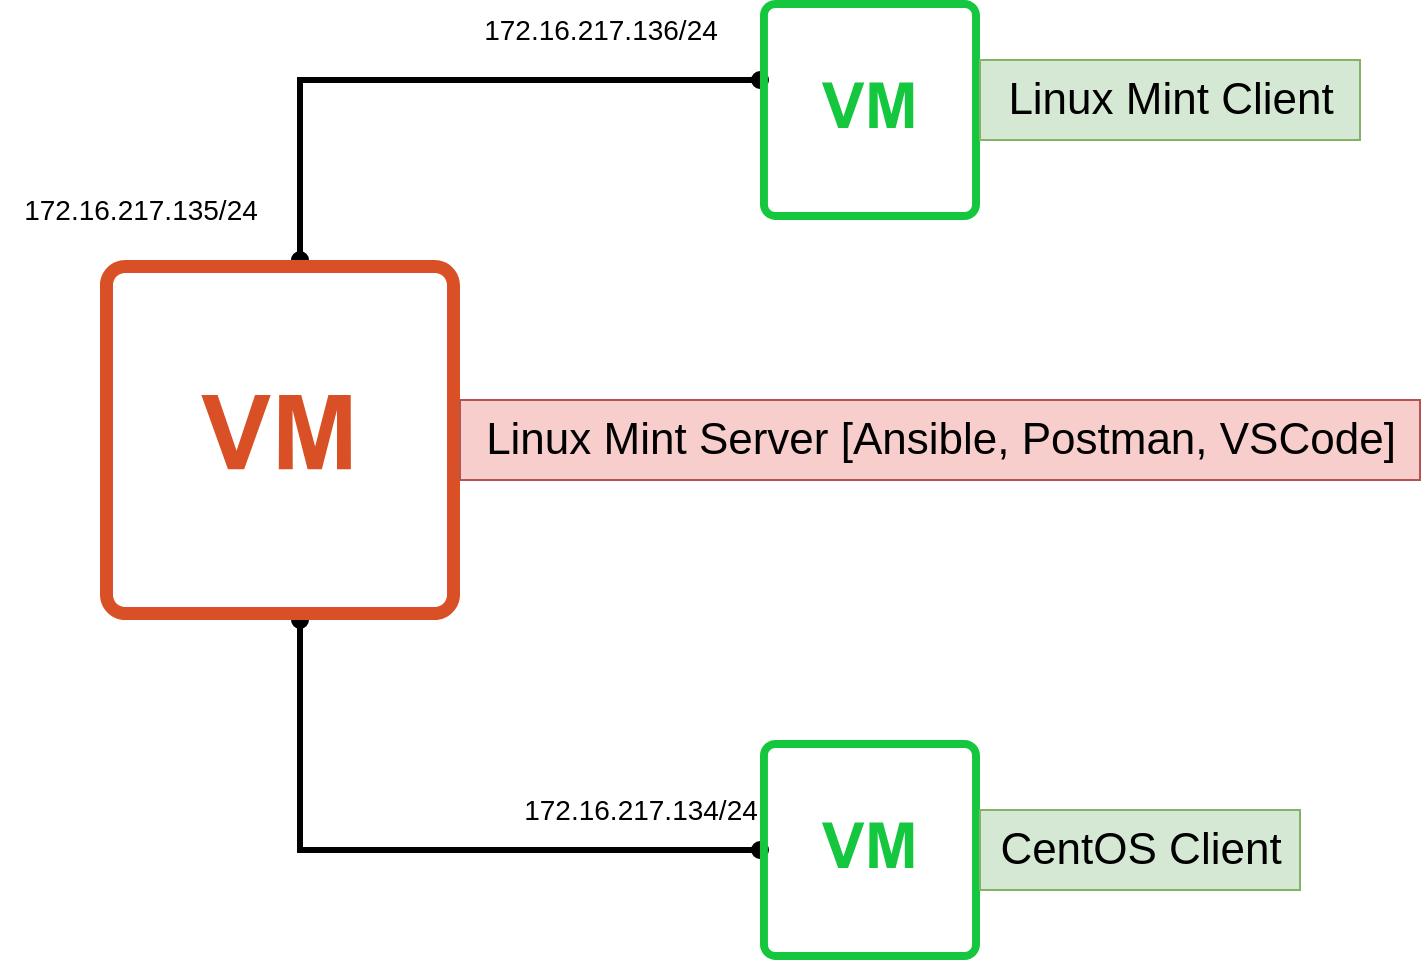 <mxfile version="22.1.16" type="github">
  <diagram name="Page-1" id="c37626ed-c26b-45fb-9056-f9ebc6bb27b6">
    <mxGraphModel dx="2074" dy="1131" grid="1" gridSize="10" guides="1" tooltips="1" connect="1" arrows="1" fold="1" page="1" pageScale="1" pageWidth="1100" pageHeight="850" background="none" math="0" shadow="0">
      <root>
        <mxCell id="0" />
        <mxCell id="1" parent="0" />
        <mxCell id="5QUIOsg6C6gAUDgOOI8i-7" style="rounded=0;orthogonalLoop=1;jettySize=auto;html=1;fontSize=14;edgeStyle=orthogonalEdgeStyle;endArrow=oval;endFill=1;strokeWidth=3;startArrow=oval;startFill=1;" parent="1" source="5QUIOsg6C6gAUDgOOI8i-2" target="5QUIOsg6C6gAUDgOOI8i-3" edge="1">
          <mxGeometry relative="1" as="geometry">
            <Array as="points">
              <mxPoint x="500" y="120" />
            </Array>
          </mxGeometry>
        </mxCell>
        <mxCell id="5QUIOsg6C6gAUDgOOI8i-8" style="edgeStyle=orthogonalEdgeStyle;rounded=0;orthogonalLoop=1;jettySize=auto;html=1;endArrow=oval;endFill=1;strokeWidth=3;startArrow=oval;startFill=1;" parent="1" source="5QUIOsg6C6gAUDgOOI8i-2" target="5QUIOsg6C6gAUDgOOI8i-4" edge="1">
          <mxGeometry relative="1" as="geometry">
            <Array as="points">
              <mxPoint x="500" y="505" />
            </Array>
          </mxGeometry>
        </mxCell>
        <mxCell id="5QUIOsg6C6gAUDgOOI8i-2" value="" style="sketch=0;pointerEvents=1;shadow=0;dashed=0;html=1;strokeColor=none;fillColor=#D94F26;aspect=fixed;labelPosition=center;verticalLabelPosition=bottom;verticalAlign=top;align=center;outlineConnect=0;shape=mxgraph.vvd.virtual_machine;" parent="1" vertex="1">
          <mxGeometry x="400" y="210" width="180" height="180" as="geometry" />
        </mxCell>
        <mxCell id="5QUIOsg6C6gAUDgOOI8i-3" value="" style="sketch=0;pointerEvents=1;shadow=0;dashed=0;html=1;strokeColor=none;fillColor=#14C73F;aspect=fixed;labelPosition=center;verticalLabelPosition=bottom;verticalAlign=top;align=center;outlineConnect=0;shape=mxgraph.vvd.virtual_machine;gradientColor=none;fillStyle=auto;" parent="1" vertex="1">
          <mxGeometry x="730" y="80" width="110" height="110" as="geometry" />
        </mxCell>
        <mxCell id="5QUIOsg6C6gAUDgOOI8i-4" value="" style="sketch=0;pointerEvents=1;shadow=0;dashed=0;html=1;strokeColor=none;fillColor=#14C73F;aspect=fixed;labelPosition=center;verticalLabelPosition=bottom;verticalAlign=top;align=center;outlineConnect=0;shape=mxgraph.vvd.virtual_machine;" parent="1" vertex="1">
          <mxGeometry x="730" y="450" width="110" height="110" as="geometry" />
        </mxCell>
        <mxCell id="5QUIOsg6C6gAUDgOOI8i-5" value="Linux Mint Client" style="text;html=1;align=center;verticalAlign=middle;resizable=0;points=[];autosize=1;strokeColor=#82b366;fillColor=#d5e8d4;fontSize=22;" parent="1" vertex="1">
          <mxGeometry x="840" y="110" width="190" height="40" as="geometry" />
        </mxCell>
        <mxCell id="5QUIOsg6C6gAUDgOOI8i-6" value="CentOS Client" style="text;html=1;align=center;verticalAlign=middle;resizable=0;points=[];autosize=1;strokeColor=#82b366;fillColor=#d5e8d4;fontSize=22;" parent="1" vertex="1">
          <mxGeometry x="840" y="485" width="160" height="40" as="geometry" />
        </mxCell>
        <mxCell id="SKqrefdbE4jGRK-kVlry-1" value="&lt;font style=&quot;font-size: 14px;&quot;&gt;172.16.217.135/24&lt;/font&gt;" style="text;html=1;align=center;verticalAlign=middle;resizable=0;points=[];autosize=1;strokeColor=none;fillColor=none;strokeWidth=2;" vertex="1" parent="1">
          <mxGeometry x="350" y="170" width="140" height="30" as="geometry" />
        </mxCell>
        <mxCell id="SKqrefdbE4jGRK-kVlry-2" value="&lt;font style=&quot;font-size: 14px;&quot;&gt;172.16.217.136/24&lt;/font&gt;" style="text;html=1;align=center;verticalAlign=middle;resizable=0;points=[];autosize=1;strokeColor=none;fillColor=none;strokeWidth=2;" vertex="1" parent="1">
          <mxGeometry x="580" y="80" width="140" height="30" as="geometry" />
        </mxCell>
        <mxCell id="SKqrefdbE4jGRK-kVlry-3" value="&lt;font style=&quot;font-size: 14px;&quot;&gt;172.16.217.134/24&lt;/font&gt;" style="text;html=1;align=center;verticalAlign=middle;resizable=0;points=[];autosize=1;strokeColor=none;fillColor=none;strokeWidth=2;" vertex="1" parent="1">
          <mxGeometry x="600" y="470" width="140" height="30" as="geometry" />
        </mxCell>
        <mxCell id="SKqrefdbE4jGRK-kVlry-4" value="&lt;font style=&quot;font-size: 22px;&quot;&gt;Linux Mint Server [Ansible, Postman, VSCode]&lt;/font&gt;" style="text;html=1;align=center;verticalAlign=middle;resizable=0;points=[];autosize=1;strokeColor=#b85450;fillColor=#f8cecc;" vertex="1" parent="1">
          <mxGeometry x="580" y="280" width="480" height="40" as="geometry" />
        </mxCell>
      </root>
    </mxGraphModel>
  </diagram>
</mxfile>
